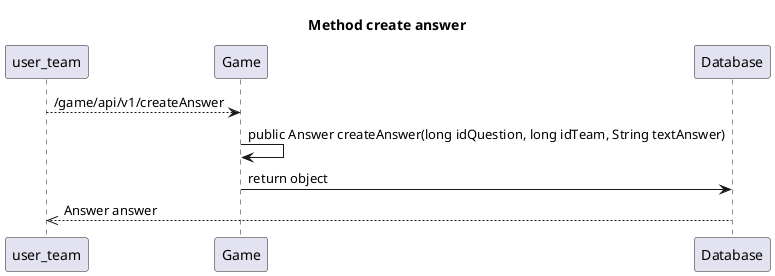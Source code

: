 @startuml
    title Method create answer

    participant user_team as user
    participant Game as game
    participant Database as db

    user-->game: /game/api/v1/createAnswer
    game->game: public Answer createAnswer(long idQuestion, long idTeam, String textAnswer)
    game->db: return object
    db-->>user: Answer answer
@enduml